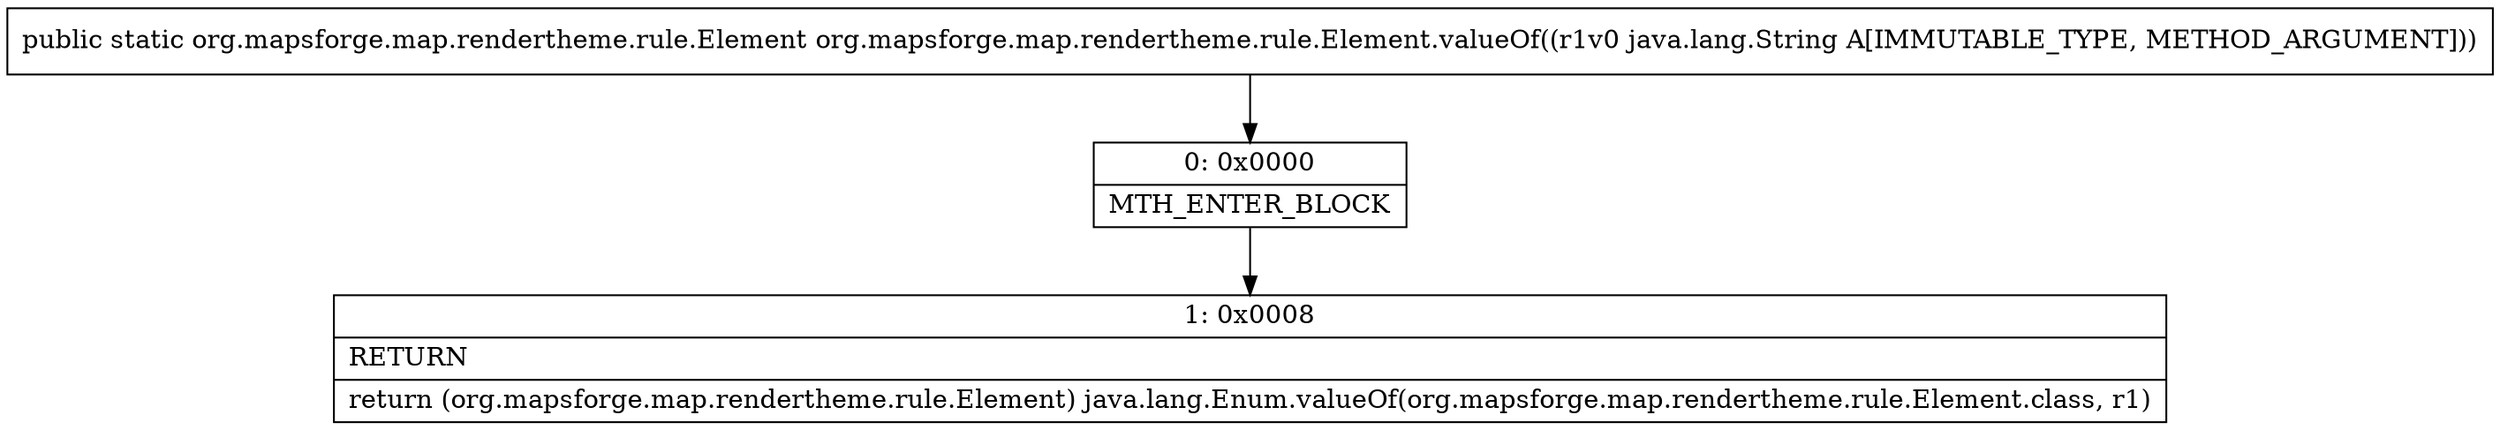 digraph "CFG fororg.mapsforge.map.rendertheme.rule.Element.valueOf(Ljava\/lang\/String;)Lorg\/mapsforge\/map\/rendertheme\/rule\/Element;" {
Node_0 [shape=record,label="{0\:\ 0x0000|MTH_ENTER_BLOCK\l}"];
Node_1 [shape=record,label="{1\:\ 0x0008|RETURN\l|return (org.mapsforge.map.rendertheme.rule.Element) java.lang.Enum.valueOf(org.mapsforge.map.rendertheme.rule.Element.class, r1)\l}"];
MethodNode[shape=record,label="{public static org.mapsforge.map.rendertheme.rule.Element org.mapsforge.map.rendertheme.rule.Element.valueOf((r1v0 java.lang.String A[IMMUTABLE_TYPE, METHOD_ARGUMENT])) }"];
MethodNode -> Node_0;
Node_0 -> Node_1;
}

